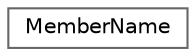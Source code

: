 digraph "Graphical Class Hierarchy"
{
 // INTERACTIVE_SVG=YES
 // LATEX_PDF_SIZE
  bgcolor="transparent";
  edge [fontname=Helvetica,fontsize=10,labelfontname=Helvetica,labelfontsize=10];
  node [fontname=Helvetica,fontsize=10,shape=box,height=0.2,width=0.4];
  rankdir="LR";
  Node0 [label="MemberName",height=0.2,width=0.4,color="grey40", fillcolor="white", style="filled",URL="$da/d7e/class_member_name.html",tooltip=" "];
}
